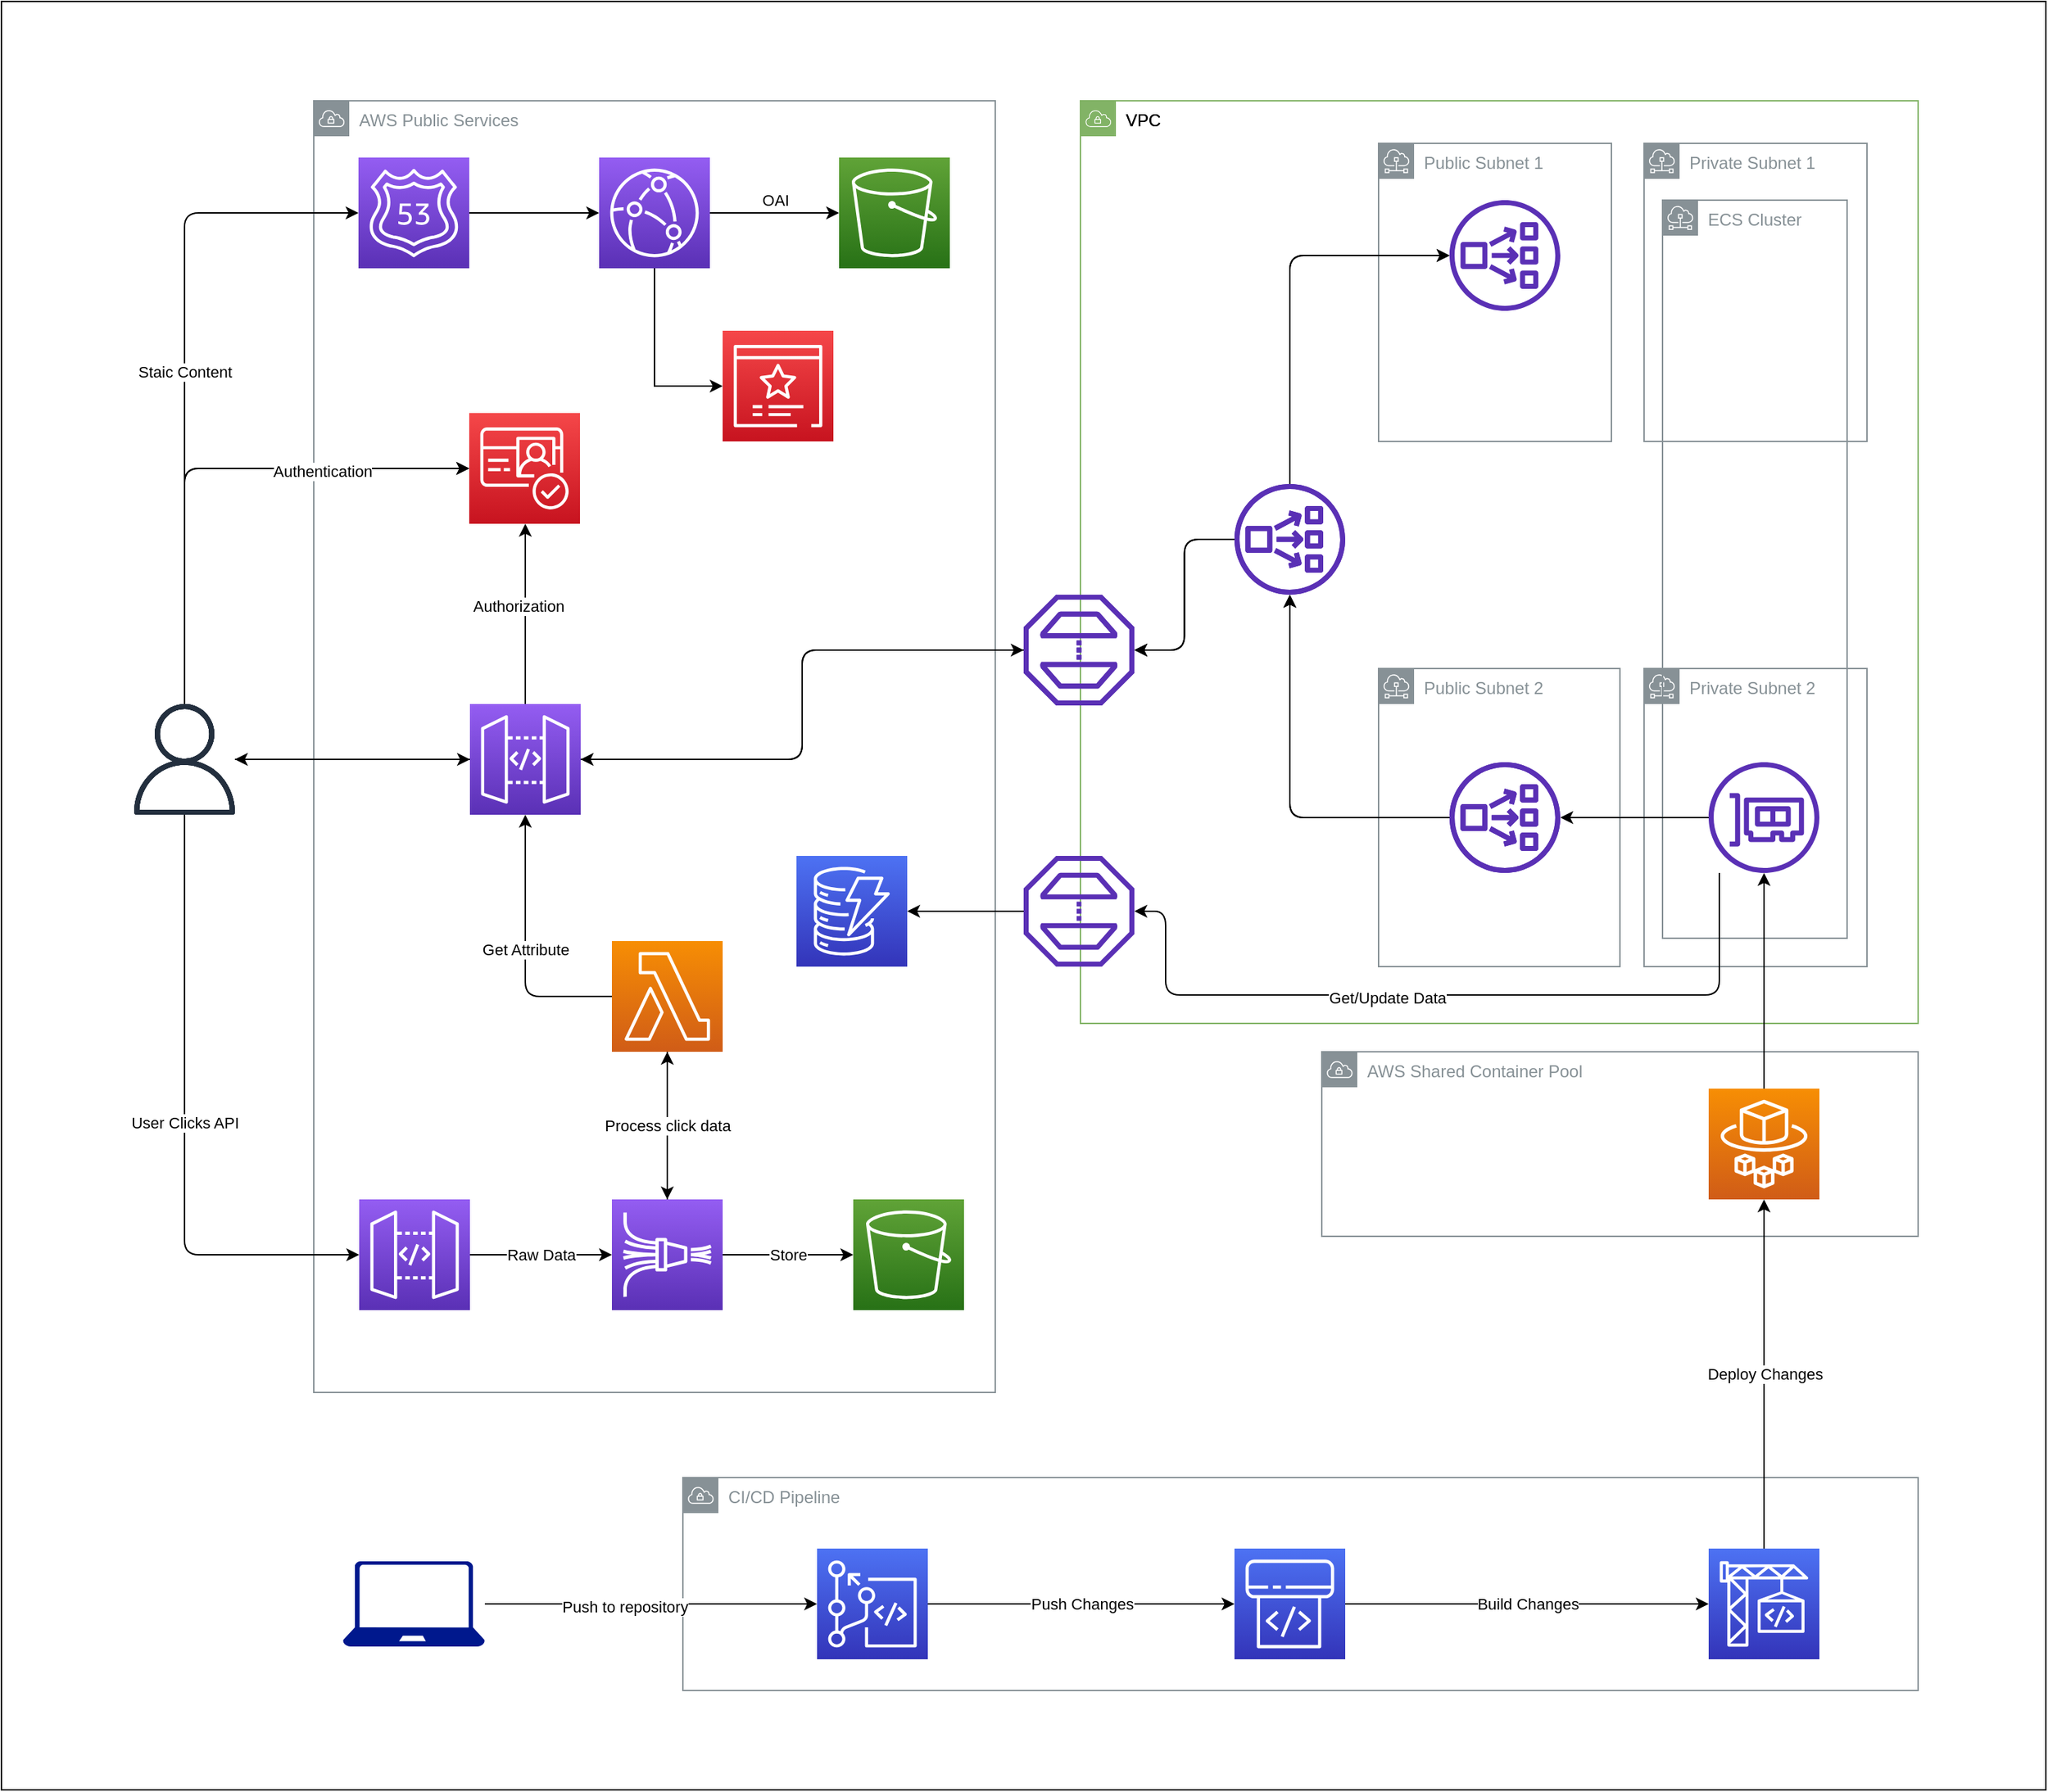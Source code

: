 <mxfile version="14.0.4" type="github">
  <diagram id="kDv7-Yr7B3Lb440SBTyt" name="Page-1">
    <mxGraphModel dx="1438" dy="960" grid="1" gridSize="10" guides="1" tooltips="1" connect="1" arrows="1" fold="1" page="0" pageScale="1" pageWidth="850" pageHeight="1100" background="none" math="0" shadow="0">
      <root>
        <mxCell id="0" />
        <mxCell id="1" parent="0" />
        <mxCell id="7vGUBD4XYxA0TVLNg7sk-26" value="VPC" style="outlineConnect=0;html=1;whiteSpace=wrap;fontSize=12;fontStyle=0;shape=mxgraph.aws4.group;grIcon=mxgraph.aws4.group_vpc;strokeColor=#82b366;verticalAlign=top;align=left;spacingLeft=30;dashed=0;glass=0;fillColor=none;" parent="1" vertex="1">
          <mxGeometry x="690" y="50" width="590" height="650" as="geometry" />
        </mxCell>
        <mxCell id="7vGUBD4XYxA0TVLNg7sk-10" value="" style="whiteSpace=wrap;html=1;shadow=0;gradientColor=none;labelBackgroundColor=none;fillColor=none;" parent="1" vertex="1">
          <mxGeometry x="-70" y="-20" width="1440" height="1260" as="geometry" />
        </mxCell>
        <mxCell id="qZjEwAZi6zVkStqaSP1n-19" value="Private Subnet 2" style="outlineConnect=0;gradientColor=none;html=1;whiteSpace=wrap;fontSize=12;fontStyle=0;shape=mxgraph.aws4.group;grIcon=mxgraph.aws4.group_subnet;strokeColor=#879196;fillColor=none;verticalAlign=top;align=left;spacingLeft=30;fontColor=#879196;dashed=0;glass=0;" parent="1" vertex="1">
          <mxGeometry x="1087" y="450" width="157" height="210" as="geometry" />
        </mxCell>
        <mxCell id="qZjEwAZi6zVkStqaSP1n-11" value="VPC" style="outlineConnect=0;html=1;whiteSpace=wrap;fontSize=12;fontStyle=0;shape=mxgraph.aws4.group;grIcon=mxgraph.aws4.group_vpc;strokeColor=#82b366;verticalAlign=top;align=left;spacingLeft=30;dashed=0;glass=0;fillColor=none;" parent="1" vertex="1">
          <mxGeometry x="690" y="50" width="590" height="650" as="geometry" />
        </mxCell>
        <mxCell id="qZjEwAZi6zVkStqaSP1n-109" value="ECS Cluster" style="outlineConnect=0;gradientColor=none;html=1;whiteSpace=wrap;fontSize=12;fontStyle=0;shape=mxgraph.aws4.group;grIcon=mxgraph.aws4.group_subnet;strokeColor=#879196;fillColor=none;verticalAlign=top;align=left;spacingLeft=30;fontColor=#879196;dashed=0;glass=0;" parent="1" vertex="1">
          <mxGeometry x="1100" y="120" width="130" height="520" as="geometry" />
        </mxCell>
        <mxCell id="qZjEwAZi6zVkStqaSP1n-84" value="Public Subnet 2" style="outlineConnect=0;gradientColor=none;html=1;whiteSpace=wrap;fontSize=12;fontStyle=0;shape=mxgraph.aws4.group;grIcon=mxgraph.aws4.group_subnet;strokeColor=#879196;fillColor=none;verticalAlign=top;align=left;spacingLeft=30;fontColor=#879196;dashed=0;glass=0;" parent="1" vertex="1">
          <mxGeometry x="900" y="450" width="170" height="210" as="geometry" />
        </mxCell>
        <mxCell id="qZjEwAZi6zVkStqaSP1n-80" value="AWS Public Services&lt;br&gt;" style="outlineConnect=0;gradientColor=none;html=1;whiteSpace=wrap;fontSize=12;fontStyle=0;shape=mxgraph.aws4.group;grIcon=mxgraph.aws4.group_vpc;strokeColor=#879196;fillColor=none;verticalAlign=top;align=left;spacingLeft=30;fontColor=#879196;dashed=0;glass=0;" parent="1" vertex="1">
          <mxGeometry x="150" y="50" width="480" height="910" as="geometry" />
        </mxCell>
        <mxCell id="qZjEwAZi6zVkStqaSP1n-34" value="AWS Shared Container Pool" style="outlineConnect=0;gradientColor=none;html=1;whiteSpace=wrap;fontSize=12;fontStyle=0;shape=mxgraph.aws4.group;grIcon=mxgraph.aws4.group_vpc;strokeColor=#879196;fillColor=none;verticalAlign=top;align=left;spacingLeft=30;fontColor=#879196;dashed=0;glass=0;" parent="1" vertex="1">
          <mxGeometry x="860" y="720" width="420" height="130" as="geometry" />
        </mxCell>
        <mxCell id="7vGUBD4XYxA0TVLNg7sk-5" value="User Clicks API" style="edgeStyle=orthogonalEdgeStyle;orthogonalLoop=1;jettySize=auto;html=1;" parent="1" source="qZjEwAZi6zVkStqaSP1n-1" target="qZjEwAZi6zVkStqaSP1n-90" edge="1">
          <mxGeometry relative="1" as="geometry">
            <Array as="points">
              <mxPoint x="59" y="863" />
            </Array>
          </mxGeometry>
        </mxCell>
        <mxCell id="qZjEwAZi6zVkStqaSP1n-2" value="" style="outlineConnect=0;fontColor=#232F3E;gradientColor=#60A337;gradientDirection=north;fillColor=#277116;strokeColor=#ffffff;dashed=0;verticalLabelPosition=bottom;verticalAlign=top;align=center;html=1;fontSize=12;fontStyle=0;aspect=fixed;shape=mxgraph.aws4.resourceIcon;resIcon=mxgraph.aws4.s3;" parent="1" vertex="1">
          <mxGeometry x="520" y="90" width="78" height="78" as="geometry" />
        </mxCell>
        <mxCell id="qZjEwAZi6zVkStqaSP1n-14" value="Public Subnet 1" style="outlineConnect=0;gradientColor=none;html=1;whiteSpace=wrap;fontSize=12;fontStyle=0;shape=mxgraph.aws4.group;grIcon=mxgraph.aws4.group_subnet;strokeColor=#879196;fillColor=none;verticalAlign=top;align=left;spacingLeft=30;fontColor=#879196;dashed=0;glass=0;" parent="1" vertex="1">
          <mxGeometry x="900" y="80" width="164" height="210" as="geometry" />
        </mxCell>
        <mxCell id="qZjEwAZi6zVkStqaSP1n-18" value="Private Subnet 1" style="outlineConnect=0;gradientColor=none;html=1;whiteSpace=wrap;fontSize=12;fontStyle=0;shape=mxgraph.aws4.group;grIcon=mxgraph.aws4.group_subnet;strokeColor=#879196;fillColor=none;verticalAlign=top;align=left;spacingLeft=30;fontColor=#879196;dashed=0;glass=0;" parent="1" vertex="1">
          <mxGeometry x="1087" y="80" width="157" height="210" as="geometry" />
        </mxCell>
        <mxCell id="qZjEwAZi6zVkStqaSP1n-85" style="edgeStyle=orthogonalEdgeStyle;orthogonalLoop=1;jettySize=auto;html=1;" parent="1" source="qZjEwAZi6zVkStqaSP1n-21" target="qZjEwAZi6zVkStqaSP1n-23" edge="1">
          <mxGeometry relative="1" as="geometry">
            <Array as="points">
              <mxPoint x="837" y="159" />
            </Array>
          </mxGeometry>
        </mxCell>
        <mxCell id="qZjEwAZi6zVkStqaSP1n-88" style="edgeStyle=orthogonalEdgeStyle;orthogonalLoop=1;jettySize=auto;html=1;" parent="1" source="qZjEwAZi6zVkStqaSP1n-21" target="qZjEwAZi6zVkStqaSP1n-68" edge="1">
          <mxGeometry relative="1" as="geometry" />
        </mxCell>
        <mxCell id="qZjEwAZi6zVkStqaSP1n-21" value="" style="outlineConnect=0;fontColor=#232F3E;gradientColor=none;fillColor=#5A30B5;strokeColor=none;dashed=0;verticalLabelPosition=bottom;verticalAlign=top;align=center;html=1;fontSize=12;fontStyle=0;aspect=fixed;pointerEvents=1;shape=mxgraph.aws4.network_load_balancer;glass=0;" parent="1" vertex="1">
          <mxGeometry x="798.5" y="320" width="78" height="78" as="geometry" />
        </mxCell>
        <mxCell id="qZjEwAZi6zVkStqaSP1n-87" style="edgeStyle=orthogonalEdgeStyle;orthogonalLoop=1;jettySize=auto;html=1;" parent="1" source="qZjEwAZi6zVkStqaSP1n-22" target="qZjEwAZi6zVkStqaSP1n-21" edge="1">
          <mxGeometry relative="1" as="geometry" />
        </mxCell>
        <mxCell id="qZjEwAZi6zVkStqaSP1n-22" value="" style="outlineConnect=0;fontColor=#232F3E;gradientColor=none;fillColor=#5A30B5;strokeColor=none;dashed=0;verticalLabelPosition=bottom;verticalAlign=top;align=center;html=1;fontSize=12;fontStyle=0;aspect=fixed;pointerEvents=1;shape=mxgraph.aws4.network_load_balancer;glass=0;" parent="1" vertex="1">
          <mxGeometry x="950" y="516" width="78" height="78" as="geometry" />
        </mxCell>
        <mxCell id="qZjEwAZi6zVkStqaSP1n-23" value="" style="outlineConnect=0;fontColor=#232F3E;gradientColor=none;fillColor=#5A30B5;strokeColor=none;dashed=0;verticalLabelPosition=bottom;verticalAlign=top;align=center;html=1;fontSize=12;fontStyle=0;aspect=fixed;pointerEvents=1;shape=mxgraph.aws4.network_load_balancer;glass=0;" parent="1" vertex="1">
          <mxGeometry x="950" y="120" width="78" height="78" as="geometry" />
        </mxCell>
        <mxCell id="qZjEwAZi6zVkStqaSP1n-28" value="" style="outlineConnect=0;fontColor=#232F3E;gradientColor=#F78E04;gradientDirection=north;fillColor=#D05C17;strokeColor=#ffffff;dashed=0;verticalLabelPosition=bottom;verticalAlign=top;align=center;html=1;fontSize=12;fontStyle=0;aspect=fixed;shape=mxgraph.aws4.resourceIcon;resIcon=mxgraph.aws4.fargate;glass=0;" parent="1" vertex="1">
          <mxGeometry x="1132.5" y="746" width="78" height="78" as="geometry" />
        </mxCell>
        <mxCell id="qZjEwAZi6zVkStqaSP1n-39" style="edgeStyle=orthogonalEdgeStyle;orthogonalLoop=1;jettySize=auto;html=1;" parent="1" source="qZjEwAZi6zVkStqaSP1n-67" target="qZjEwAZi6zVkStqaSP1n-22" edge="1">
          <mxGeometry relative="1" as="geometry">
            <mxPoint x="960" y="869" as="sourcePoint" />
            <Array as="points" />
          </mxGeometry>
        </mxCell>
        <mxCell id="qZjEwAZi6zVkStqaSP1n-40" style="edgeStyle=orthogonalEdgeStyle;orthogonalLoop=1;jettySize=auto;html=1;" parent="1" source="qZjEwAZi6zVkStqaSP1n-28" target="qZjEwAZi6zVkStqaSP1n-67" edge="1">
          <mxGeometry relative="1" as="geometry">
            <mxPoint x="1038" y="869.143" as="targetPoint" />
            <Array as="points">
              <mxPoint x="1169" y="749" />
            </Array>
          </mxGeometry>
        </mxCell>
        <mxCell id="qZjEwAZi6zVkStqaSP1n-46" value="CI/CD Pipeline" style="outlineConnect=0;gradientColor=none;html=1;whiteSpace=wrap;fontSize=12;fontStyle=0;shape=mxgraph.aws4.group;grIcon=mxgraph.aws4.group_vpc;strokeColor=#879196;fillColor=none;verticalAlign=top;align=left;spacingLeft=30;fontColor=#879196;dashed=0;glass=0;" parent="1" vertex="1">
          <mxGeometry x="410" y="1020" width="870" height="150" as="geometry" />
        </mxCell>
        <mxCell id="qZjEwAZi6zVkStqaSP1n-54" style="edgeStyle=orthogonalEdgeStyle;orthogonalLoop=1;jettySize=auto;html=1;" parent="1" source="qZjEwAZi6zVkStqaSP1n-47" target="qZjEwAZi6zVkStqaSP1n-49" edge="1">
          <mxGeometry relative="1" as="geometry" />
        </mxCell>
        <mxCell id="7vGUBD4XYxA0TVLNg7sk-8" value="Push to repository" style="edgeLabel;html=1;align=center;verticalAlign=middle;resizable=0;points=[];" parent="qZjEwAZi6zVkStqaSP1n-54" vertex="1" connectable="0">
          <mxGeometry x="-0.171" y="-2" relative="1" as="geometry">
            <mxPoint x="1" as="offset" />
          </mxGeometry>
        </mxCell>
        <mxCell id="qZjEwAZi6zVkStqaSP1n-47" value="" style="aspect=fixed;pointerEvents=1;shadow=0;dashed=0;html=1;strokeColor=none;labelPosition=center;verticalLabelPosition=bottom;verticalAlign=top;align=center;fillColor=#00188D;shape=mxgraph.azure.laptop;glass=0;" parent="1" vertex="1">
          <mxGeometry x="170.5" y="1079" width="100" height="60" as="geometry" />
        </mxCell>
        <mxCell id="qZjEwAZi6zVkStqaSP1n-55" value="Push Changes" style="edgeStyle=orthogonalEdgeStyle;orthogonalLoop=1;jettySize=auto;html=1;" parent="1" source="qZjEwAZi6zVkStqaSP1n-49" target="qZjEwAZi6zVkStqaSP1n-51" edge="1">
          <mxGeometry relative="1" as="geometry" />
        </mxCell>
        <mxCell id="qZjEwAZi6zVkStqaSP1n-49" value="" style="outlineConnect=0;fontColor=#232F3E;gradientColor=#4D72F3;gradientDirection=north;fillColor=#3334B9;strokeColor=#ffffff;dashed=0;verticalLabelPosition=bottom;verticalAlign=top;align=center;html=1;fontSize=12;fontStyle=0;aspect=fixed;shape=mxgraph.aws4.resourceIcon;resIcon=mxgraph.aws4.codecommit;glass=0;" parent="1" vertex="1">
          <mxGeometry x="504.5" y="1070" width="78" height="78" as="geometry" />
        </mxCell>
        <mxCell id="qZjEwAZi6zVkStqaSP1n-56" value="Build Changes" style="edgeStyle=orthogonalEdgeStyle;orthogonalLoop=1;jettySize=auto;html=1;" parent="1" source="qZjEwAZi6zVkStqaSP1n-51" target="qZjEwAZi6zVkStqaSP1n-52" edge="1">
          <mxGeometry relative="1" as="geometry" />
        </mxCell>
        <mxCell id="qZjEwAZi6zVkStqaSP1n-51" value="" style="outlineConnect=0;fontColor=#232F3E;gradientColor=#4D72F3;gradientDirection=north;fillColor=#3334B9;strokeColor=#ffffff;dashed=0;verticalLabelPosition=bottom;verticalAlign=top;align=center;html=1;fontSize=12;fontStyle=0;aspect=fixed;shape=mxgraph.aws4.resourceIcon;resIcon=mxgraph.aws4.codepipeline;glass=0;" parent="1" vertex="1">
          <mxGeometry x="798.5" y="1070" width="78" height="78" as="geometry" />
        </mxCell>
        <mxCell id="qZjEwAZi6zVkStqaSP1n-53" value="Deploy Changes" style="edgeStyle=orthogonalEdgeStyle;orthogonalLoop=1;jettySize=auto;html=1;" parent="1" source="qZjEwAZi6zVkStqaSP1n-52" target="qZjEwAZi6zVkStqaSP1n-28" edge="1">
          <mxGeometry relative="1" as="geometry" />
        </mxCell>
        <mxCell id="qZjEwAZi6zVkStqaSP1n-52" value="" style="outlineConnect=0;fontColor=#232F3E;gradientColor=#4D72F3;gradientDirection=north;fillColor=#3334B9;strokeColor=#ffffff;dashed=0;verticalLabelPosition=bottom;verticalAlign=top;align=center;html=1;fontSize=12;fontStyle=0;aspect=fixed;shape=mxgraph.aws4.resourceIcon;resIcon=mxgraph.aws4.codebuild;glass=0;" parent="1" vertex="1">
          <mxGeometry x="1132.5" y="1070" width="78" height="78" as="geometry" />
        </mxCell>
        <mxCell id="qZjEwAZi6zVkStqaSP1n-66" style="edgeStyle=orthogonalEdgeStyle;orthogonalLoop=1;jettySize=auto;html=1;" parent="1" source="qZjEwAZi6zVkStqaSP1n-60" target="qZjEwAZi6zVkStqaSP1n-62" edge="1">
          <mxGeometry relative="1" as="geometry" />
        </mxCell>
        <mxCell id="qZjEwAZi6zVkStqaSP1n-60" value="" style="outlineConnect=0;fontColor=#232F3E;gradientColor=none;fillColor=#5A30B5;strokeColor=none;dashed=0;verticalLabelPosition=bottom;verticalAlign=top;align=center;html=1;fontSize=12;fontStyle=0;aspect=fixed;pointerEvents=1;shape=mxgraph.aws4.endpoint;glass=0;direction=south;" parent="1" vertex="1">
          <mxGeometry x="650" y="582" width="78" height="78" as="geometry" />
        </mxCell>
        <mxCell id="qZjEwAZi6zVkStqaSP1n-62" value="" style="outlineConnect=0;fontColor=#232F3E;gradientColor=#4D72F3;gradientDirection=north;fillColor=#3334B9;strokeColor=#ffffff;dashed=0;verticalLabelPosition=bottom;verticalAlign=top;align=center;html=1;fontSize=12;fontStyle=0;aspect=fixed;shape=mxgraph.aws4.resourceIcon;resIcon=mxgraph.aws4.dynamodb;glass=0;" parent="1" vertex="1">
          <mxGeometry x="490" y="582" width="78" height="78" as="geometry" />
        </mxCell>
        <mxCell id="qZjEwAZi6zVkStqaSP1n-104" style="edgeStyle=orthogonalEdgeStyle;orthogonalLoop=1;jettySize=auto;html=1;" parent="1" source="qZjEwAZi6zVkStqaSP1n-67" target="qZjEwAZi6zVkStqaSP1n-60" edge="1">
          <mxGeometry relative="1" as="geometry">
            <Array as="points">
              <mxPoint x="1140" y="680" />
              <mxPoint x="750" y="680" />
              <mxPoint x="750" y="621" />
            </Array>
          </mxGeometry>
        </mxCell>
        <mxCell id="7vGUBD4XYxA0TVLNg7sk-9" value="Get/Update Data" style="edgeLabel;html=1;align=center;verticalAlign=middle;resizable=0;points=[];" parent="qZjEwAZi6zVkStqaSP1n-104" vertex="1" connectable="0">
          <mxGeometry x="0.149" y="2" relative="1" as="geometry">
            <mxPoint as="offset" />
          </mxGeometry>
        </mxCell>
        <mxCell id="qZjEwAZi6zVkStqaSP1n-67" value="" style="outlineConnect=0;fontColor=#232F3E;gradientColor=none;fillColor=#5A30B5;strokeColor=none;dashed=0;verticalLabelPosition=bottom;verticalAlign=top;align=center;html=1;fontSize=12;fontStyle=0;aspect=fixed;pointerEvents=1;shape=mxgraph.aws4.elastic_network_interface;glass=0;" parent="1" vertex="1">
          <mxGeometry x="1132.5" y="516" width="78" height="78" as="geometry" />
        </mxCell>
        <mxCell id="qZjEwAZi6zVkStqaSP1n-72" style="edgeStyle=orthogonalEdgeStyle;orthogonalLoop=1;jettySize=auto;html=1;" parent="1" source="qZjEwAZi6zVkStqaSP1n-68" target="qZjEwAZi6zVkStqaSP1n-71" edge="1">
          <mxGeometry relative="1" as="geometry" />
        </mxCell>
        <mxCell id="qZjEwAZi6zVkStqaSP1n-68" value="" style="outlineConnect=0;fontColor=#232F3E;gradientColor=none;fillColor=#5A30B5;strokeColor=none;dashed=0;verticalLabelPosition=bottom;verticalAlign=top;align=center;html=1;fontSize=12;fontStyle=0;aspect=fixed;pointerEvents=1;shape=mxgraph.aws4.endpoint;glass=0;direction=south;" parent="1" vertex="1">
          <mxGeometry x="650" y="398" width="78" height="78" as="geometry" />
        </mxCell>
        <mxCell id="qZjEwAZi6zVkStqaSP1n-73" value="" style="edgeStyle=orthogonalEdgeStyle;orthogonalLoop=1;jettySize=auto;html=1;" parent="1" source="qZjEwAZi6zVkStqaSP1n-71" target="qZjEwAZi6zVkStqaSP1n-1" edge="1">
          <mxGeometry relative="1" as="geometry" />
        </mxCell>
        <mxCell id="qZjEwAZi6zVkStqaSP1n-103" style="edgeStyle=orthogonalEdgeStyle;orthogonalLoop=1;jettySize=auto;html=1;" parent="1" source="qZjEwAZi6zVkStqaSP1n-71" target="qZjEwAZi6zVkStqaSP1n-74" edge="1">
          <mxGeometry relative="1" as="geometry">
            <Array as="points">
              <mxPoint x="299" y="400" />
              <mxPoint x="299" y="400" />
            </Array>
          </mxGeometry>
        </mxCell>
        <mxCell id="7vGUBD4XYxA0TVLNg7sk-7" value="Authorization" style="edgeLabel;html=1;align=center;verticalAlign=middle;resizable=0;points=[];" parent="qZjEwAZi6zVkStqaSP1n-103" vertex="1" connectable="0">
          <mxGeometry x="0.087" y="5" relative="1" as="geometry">
            <mxPoint as="offset" />
          </mxGeometry>
        </mxCell>
        <mxCell id="7vGUBD4XYxA0TVLNg7sk-30" style="edgeStyle=orthogonalEdgeStyle;orthogonalLoop=1;jettySize=auto;html=1;fontColor=#000000;align=center;" parent="1" source="qZjEwAZi6zVkStqaSP1n-71" target="7vGUBD4XYxA0TVLNg7sk-21" edge="1">
          <mxGeometry relative="1" as="geometry" />
        </mxCell>
        <mxCell id="qZjEwAZi6zVkStqaSP1n-71" value="" style="outlineConnect=0;fontColor=#232F3E;gradientColor=#945DF2;gradientDirection=north;fillColor=#5A30B5;strokeColor=#ffffff;dashed=0;verticalLabelPosition=bottom;verticalAlign=top;align=center;html=1;fontSize=12;fontStyle=0;aspect=fixed;shape=mxgraph.aws4.resourceIcon;resIcon=mxgraph.aws4.api_gateway;glass=0;" parent="1" vertex="1">
          <mxGeometry x="260" y="475" width="78" height="78" as="geometry" />
        </mxCell>
        <mxCell id="qZjEwAZi6zVkStqaSP1n-74" value="" style="outlineConnect=0;fontColor=#232F3E;gradientColor=#F54749;gradientDirection=north;fillColor=#C7131F;strokeColor=#ffffff;dashed=0;verticalLabelPosition=bottom;verticalAlign=top;align=center;html=1;fontSize=12;fontStyle=0;aspect=fixed;shape=mxgraph.aws4.resourceIcon;resIcon=mxgraph.aws4.cognito;glass=0;" parent="1" vertex="1">
          <mxGeometry x="259.5" y="270" width="78" height="78" as="geometry" />
        </mxCell>
        <mxCell id="qZjEwAZi6zVkStqaSP1n-78" value="" style="endArrow=classic;html=1;" parent="1" source="qZjEwAZi6zVkStqaSP1n-1" target="qZjEwAZi6zVkStqaSP1n-74" edge="1">
          <mxGeometry width="50" height="50" relative="1" as="geometry">
            <mxPoint x="480" y="520" as="sourcePoint" />
            <mxPoint x="530" y="470" as="targetPoint" />
            <Array as="points">
              <mxPoint x="59" y="309" />
            </Array>
          </mxGeometry>
        </mxCell>
        <mxCell id="7vGUBD4XYxA0TVLNg7sk-6" value="Authentication" style="edgeLabel;html=1;align=center;verticalAlign=middle;resizable=0;points=[];" parent="qZjEwAZi6zVkStqaSP1n-78" vertex="1" connectable="0">
          <mxGeometry x="0.435" y="-2" relative="1" as="geometry">
            <mxPoint as="offset" />
          </mxGeometry>
        </mxCell>
        <mxCell id="qZjEwAZi6zVkStqaSP1n-89" value="" style="outlineConnect=0;fontColor=#232F3E;gradientColor=#60A337;gradientDirection=north;fillColor=#277116;strokeColor=#ffffff;dashed=0;verticalLabelPosition=bottom;verticalAlign=top;align=center;html=1;fontSize=12;fontStyle=0;aspect=fixed;shape=mxgraph.aws4.resourceIcon;resIcon=mxgraph.aws4.s3;" parent="1" vertex="1">
          <mxGeometry x="530" y="824" width="78" height="78" as="geometry" />
        </mxCell>
        <mxCell id="qZjEwAZi6zVkStqaSP1n-94" value="Raw Data" style="edgeStyle=orthogonalEdgeStyle;orthogonalLoop=1;jettySize=auto;html=1;labelBorderColor=none;" parent="1" source="qZjEwAZi6zVkStqaSP1n-90" target="qZjEwAZi6zVkStqaSP1n-91" edge="1">
          <mxGeometry relative="1" as="geometry">
            <Array as="points">
              <mxPoint x="300" y="863" />
              <mxPoint x="300" y="863" />
            </Array>
          </mxGeometry>
        </mxCell>
        <mxCell id="qZjEwAZi6zVkStqaSP1n-90" value="" style="outlineConnect=0;fontColor=#232F3E;gradientColor=#945DF2;gradientDirection=north;fillColor=#5A30B5;strokeColor=#ffffff;dashed=0;verticalLabelPosition=bottom;verticalAlign=top;align=center;html=1;fontSize=12;fontStyle=0;aspect=fixed;shape=mxgraph.aws4.resourceIcon;resIcon=mxgraph.aws4.api_gateway;glass=0;" parent="1" vertex="1">
          <mxGeometry x="182" y="824" width="78" height="78" as="geometry" />
        </mxCell>
        <mxCell id="qZjEwAZi6zVkStqaSP1n-95" value="Store" style="edgeStyle=orthogonalEdgeStyle;orthogonalLoop=1;jettySize=auto;html=1;" parent="1" source="qZjEwAZi6zVkStqaSP1n-91" target="qZjEwAZi6zVkStqaSP1n-89" edge="1">
          <mxGeometry relative="1" as="geometry" />
        </mxCell>
        <mxCell id="qZjEwAZi6zVkStqaSP1n-96" value="" style="edgeStyle=orthogonalEdgeStyle;orthogonalLoop=1;jettySize=auto;html=1;" parent="1" source="qZjEwAZi6zVkStqaSP1n-91" target="qZjEwAZi6zVkStqaSP1n-92" edge="1">
          <mxGeometry relative="1" as="geometry" />
        </mxCell>
        <mxCell id="qZjEwAZi6zVkStqaSP1n-91" value="" style="outlineConnect=0;fontColor=#232F3E;gradientColor=#945DF2;gradientDirection=north;fillColor=#5A30B5;strokeColor=#ffffff;dashed=0;verticalLabelPosition=bottom;verticalAlign=top;align=center;html=1;fontSize=12;fontStyle=0;aspect=fixed;shape=mxgraph.aws4.resourceIcon;resIcon=mxgraph.aws4.kinesis_data_firehose;glass=0;" parent="1" vertex="1">
          <mxGeometry x="360" y="824" width="78" height="78" as="geometry" />
        </mxCell>
        <mxCell id="qZjEwAZi6zVkStqaSP1n-105" value="Get Attribute" style="edgeStyle=orthogonalEdgeStyle;orthogonalLoop=1;jettySize=auto;html=1;" parent="1" source="qZjEwAZi6zVkStqaSP1n-92" target="qZjEwAZi6zVkStqaSP1n-71" edge="1">
          <mxGeometry relative="1" as="geometry" />
        </mxCell>
        <mxCell id="qZjEwAZi6zVkStqaSP1n-110" value="Process click data" style="edgeStyle=orthogonalEdgeStyle;orthogonalLoop=1;jettySize=auto;horizontal=1;html=1;align=center;textDirection=rtl;verticalAlign=middle;" parent="1" source="qZjEwAZi6zVkStqaSP1n-92" target="qZjEwAZi6zVkStqaSP1n-91" edge="1">
          <mxGeometry relative="1" as="geometry" />
        </mxCell>
        <mxCell id="qZjEwAZi6zVkStqaSP1n-92" value="" style="outlineConnect=0;fontColor=#232F3E;gradientColor=#F78E04;gradientDirection=north;fillColor=#D05C17;strokeColor=#ffffff;dashed=0;verticalLabelPosition=bottom;verticalAlign=top;align=center;html=1;fontSize=12;fontStyle=0;aspect=fixed;shape=mxgraph.aws4.resourceIcon;resIcon=mxgraph.aws4.lambda;glass=0;" parent="1" vertex="1">
          <mxGeometry x="360" y="642" width="78" height="78" as="geometry" />
        </mxCell>
        <mxCell id="qZjEwAZi6zVkStqaSP1n-114" value="" style="edgeStyle=orthogonalEdgeStyle;orthogonalLoop=1;jettySize=auto;html=1;" parent="1" source="qZjEwAZi6zVkStqaSP1n-111" target="qZjEwAZi6zVkStqaSP1n-112" edge="1">
          <mxGeometry relative="1" as="geometry" />
        </mxCell>
        <mxCell id="qZjEwAZi6zVkStqaSP1n-111" value="" style="outlineConnect=0;fontColor=#232F3E;gradientColor=#945DF2;gradientDirection=north;fillColor=#5A30B5;strokeColor=#ffffff;dashed=0;verticalLabelPosition=bottom;verticalAlign=top;align=center;html=1;fontSize=12;fontStyle=0;aspect=fixed;shape=mxgraph.aws4.resourceIcon;resIcon=mxgraph.aws4.route_53;glass=0;" parent="1" vertex="1">
          <mxGeometry x="181.5" y="90" width="78" height="78" as="geometry" />
        </mxCell>
        <mxCell id="qZjEwAZi6zVkStqaSP1n-115" value="OAI" style="edgeStyle=orthogonalEdgeStyle;orthogonalLoop=1;jettySize=auto;html=1;verticalAlign=bottom;" parent="1" source="qZjEwAZi6zVkStqaSP1n-112" target="qZjEwAZi6zVkStqaSP1n-2" edge="1">
          <mxGeometry relative="1" as="geometry" />
        </mxCell>
        <mxCell id="MCVSCeqwzghYXC3bBBbK-2" style="edgeStyle=orthogonalEdgeStyle;rounded=0;orthogonalLoop=1;jettySize=auto;html=1;" edge="1" parent="1" source="qZjEwAZi6zVkStqaSP1n-112" target="MCVSCeqwzghYXC3bBBbK-1">
          <mxGeometry relative="1" as="geometry">
            <Array as="points">
              <mxPoint x="390" y="251" />
            </Array>
          </mxGeometry>
        </mxCell>
        <mxCell id="qZjEwAZi6zVkStqaSP1n-112" value="" style="outlineConnect=0;fontColor=#232F3E;gradientColor=#945DF2;gradientDirection=north;fillColor=#5A30B5;strokeColor=#ffffff;dashed=0;verticalLabelPosition=bottom;verticalAlign=top;align=center;html=1;fontSize=12;fontStyle=0;aspect=fixed;shape=mxgraph.aws4.resourceIcon;resIcon=mxgraph.aws4.cloudfront;glass=0;" parent="1" vertex="1">
          <mxGeometry x="351" y="90" width="78" height="78" as="geometry" />
        </mxCell>
        <mxCell id="qZjEwAZi6zVkStqaSP1n-113" value="Staic Content" style="edgeStyle=orthogonalEdgeStyle;orthogonalLoop=1;jettySize=auto;html=1;" parent="1" source="qZjEwAZi6zVkStqaSP1n-1" target="qZjEwAZi6zVkStqaSP1n-111" edge="1">
          <mxGeometry relative="1" as="geometry">
            <mxPoint x="110" y="120" as="targetPoint" />
            <Array as="points">
              <mxPoint x="59" y="129" />
            </Array>
          </mxGeometry>
        </mxCell>
        <mxCell id="qZjEwAZi6zVkStqaSP1n-1" value="" style="outlineConnect=0;fillColor=#232F3E;strokeColor=none;dashed=0;verticalLabelPosition=bottom;verticalAlign=top;align=center;html=1;fontSize=12;fontStyle=0;aspect=fixed;pointerEvents=1;shape=mxgraph.aws4.user;labelPosition=center;shadow=0;labelBorderColor=none;" parent="1" vertex="1">
          <mxGeometry x="20" y="475" width="78" height="78" as="geometry" />
        </mxCell>
        <mxCell id="7vGUBD4XYxA0TVLNg7sk-11" value="" style="outlineConnect=0;fillColor=#232F3E;strokeColor=none;dashed=0;verticalLabelPosition=bottom;verticalAlign=top;align=center;html=1;fontSize=12;fontStyle=0;aspect=fixed;pointerEvents=1;shape=mxgraph.aws4.user;labelPosition=center;shadow=0;labelBorderColor=none;" parent="1" vertex="1">
          <mxGeometry x="20" y="475" width="78" height="78" as="geometry" />
        </mxCell>
        <mxCell id="7vGUBD4XYxA0TVLNg7sk-14" value="" style="outlineConnect=0;fillColor=#232F3E;strokeColor=none;dashed=0;verticalLabelPosition=bottom;verticalAlign=top;align=center;html=1;fontSize=12;fontStyle=0;aspect=fixed;pointerEvents=1;shape=mxgraph.aws4.user;labelPosition=center;shadow=0;labelBorderColor=none;" parent="1" vertex="1">
          <mxGeometry x="20" y="475" width="78" height="78" as="geometry" />
        </mxCell>
        <mxCell id="7vGUBD4XYxA0TVLNg7sk-29" style="edgeStyle=orthogonalEdgeStyle;orthogonalLoop=1;jettySize=auto;html=1;fontColor=#000000;align=center;" parent="1" source="7vGUBD4XYxA0TVLNg7sk-17" target="qZjEwAZi6zVkStqaSP1n-71" edge="1">
          <mxGeometry relative="1" as="geometry" />
        </mxCell>
        <mxCell id="7vGUBD4XYxA0TVLNg7sk-17" value="" style="outlineConnect=0;fillColor=#232F3E;strokeColor=none;dashed=0;verticalLabelPosition=bottom;verticalAlign=top;align=center;html=1;fontSize=12;fontStyle=0;aspect=fixed;pointerEvents=1;shape=mxgraph.aws4.user;labelPosition=center;shadow=0;labelBorderColor=none;" parent="1" vertex="1">
          <mxGeometry x="20" y="475" width="78" height="78" as="geometry" />
        </mxCell>
        <mxCell id="7vGUBD4XYxA0TVLNg7sk-21" value="" style="outlineConnect=0;fontColor=#232F3E;gradientColor=none;fillColor=#5A30B5;strokeColor=none;dashed=0;verticalLabelPosition=bottom;verticalAlign=top;align=center;html=1;fontSize=12;fontStyle=0;aspect=fixed;pointerEvents=1;shape=mxgraph.aws4.endpoint;glass=0;direction=south;" parent="1" vertex="1">
          <mxGeometry x="650" y="398" width="78" height="78" as="geometry" />
        </mxCell>
        <mxCell id="7vGUBD4XYxA0TVLNg7sk-22" style="edgeStyle=orthogonalEdgeStyle;orthogonalLoop=1;jettySize=auto;html=1;" parent="1" source="7vGUBD4XYxA0TVLNg7sk-23" target="7vGUBD4XYxA0TVLNg7sk-21" edge="1">
          <mxGeometry relative="1" as="geometry" />
        </mxCell>
        <mxCell id="7vGUBD4XYxA0TVLNg7sk-23" value="" style="outlineConnect=0;fontColor=#232F3E;gradientColor=none;fillColor=#5A30B5;strokeColor=none;dashed=0;verticalLabelPosition=bottom;verticalAlign=top;align=center;html=1;fontSize=12;fontStyle=0;aspect=fixed;pointerEvents=1;shape=mxgraph.aws4.network_load_balancer;glass=0;" parent="1" vertex="1">
          <mxGeometry x="798.5" y="320" width="78" height="78" as="geometry" />
        </mxCell>
        <mxCell id="7vGUBD4XYxA0TVLNg7sk-24" style="edgeStyle=orthogonalEdgeStyle;orthogonalLoop=1;jettySize=auto;html=1;" parent="1" source="7vGUBD4XYxA0TVLNg7sk-23" edge="1">
          <mxGeometry relative="1" as="geometry">
            <Array as="points">
              <mxPoint x="837" y="159" />
            </Array>
            <mxPoint x="950.001" y="159" as="targetPoint" />
          </mxGeometry>
        </mxCell>
        <mxCell id="7vGUBD4XYxA0TVLNg7sk-25" style="edgeStyle=orthogonalEdgeStyle;orthogonalLoop=1;jettySize=auto;html=1;" parent="1" source="7vGUBD4XYxA0TVLNg7sk-27" target="7vGUBD4XYxA0TVLNg7sk-23" edge="1">
          <mxGeometry relative="1" as="geometry" />
        </mxCell>
        <mxCell id="7vGUBD4XYxA0TVLNg7sk-27" value="" style="outlineConnect=0;fontColor=#232F3E;gradientColor=none;fillColor=#5A30B5;strokeColor=none;dashed=0;verticalLabelPosition=bottom;verticalAlign=top;align=center;html=1;fontSize=12;fontStyle=0;aspect=fixed;pointerEvents=1;shape=mxgraph.aws4.network_load_balancer;glass=0;" parent="1" vertex="1">
          <mxGeometry x="950" y="516" width="78" height="78" as="geometry" />
        </mxCell>
        <mxCell id="7vGUBD4XYxA0TVLNg7sk-31" value="" style="outlineConnect=0;fillColor=#232F3E;strokeColor=none;dashed=0;verticalLabelPosition=bottom;verticalAlign=top;align=center;html=1;fontSize=12;fontStyle=0;aspect=fixed;pointerEvents=1;shape=mxgraph.aws4.user;labelPosition=center;shadow=0;labelBorderColor=none;" parent="1" vertex="1">
          <mxGeometry x="20" y="475" width="78" height="78" as="geometry" />
        </mxCell>
        <mxCell id="7vGUBD4XYxA0TVLNg7sk-32" value="" style="endArrow=classic;html=1;" parent="1" target="7vGUBD4XYxA0TVLNg7sk-34" edge="1">
          <mxGeometry width="50" height="50" relative="1" as="geometry">
            <mxPoint x="59.0" y="475.06" as="sourcePoint" />
            <mxPoint x="530" y="470" as="targetPoint" />
            <Array as="points">
              <mxPoint x="59" y="309" />
            </Array>
          </mxGeometry>
        </mxCell>
        <mxCell id="7vGUBD4XYxA0TVLNg7sk-33" value="Authentication" style="edgeLabel;html=1;align=center;verticalAlign=middle;resizable=0;points=[];" parent="7vGUBD4XYxA0TVLNg7sk-32" vertex="1" connectable="0">
          <mxGeometry x="0.435" y="-2" relative="1" as="geometry">
            <mxPoint as="offset" />
          </mxGeometry>
        </mxCell>
        <mxCell id="7vGUBD4XYxA0TVLNg7sk-34" value="" style="outlineConnect=0;fontColor=#232F3E;gradientColor=#F54749;gradientDirection=north;fillColor=#C7131F;strokeColor=#ffffff;dashed=0;verticalLabelPosition=bottom;verticalAlign=top;align=center;html=1;fontSize=12;fontStyle=0;aspect=fixed;shape=mxgraph.aws4.resourceIcon;resIcon=mxgraph.aws4.cognito;glass=0;" parent="1" vertex="1">
          <mxGeometry x="259.5" y="270" width="78" height="78" as="geometry" />
        </mxCell>
        <mxCell id="MCVSCeqwzghYXC3bBBbK-1" value="" style="outlineConnect=0;fontColor=#232F3E;gradientColor=#F54749;gradientDirection=north;fillColor=#C7131F;strokeColor=#ffffff;dashed=0;verticalLabelPosition=bottom;verticalAlign=top;align=center;html=1;fontSize=12;fontStyle=0;aspect=fixed;shape=mxgraph.aws4.resourceIcon;resIcon=mxgraph.aws4.certificate_manager_3;" vertex="1" parent="1">
          <mxGeometry x="438" y="212" width="78" height="78" as="geometry" />
        </mxCell>
      </root>
    </mxGraphModel>
  </diagram>
</mxfile>
